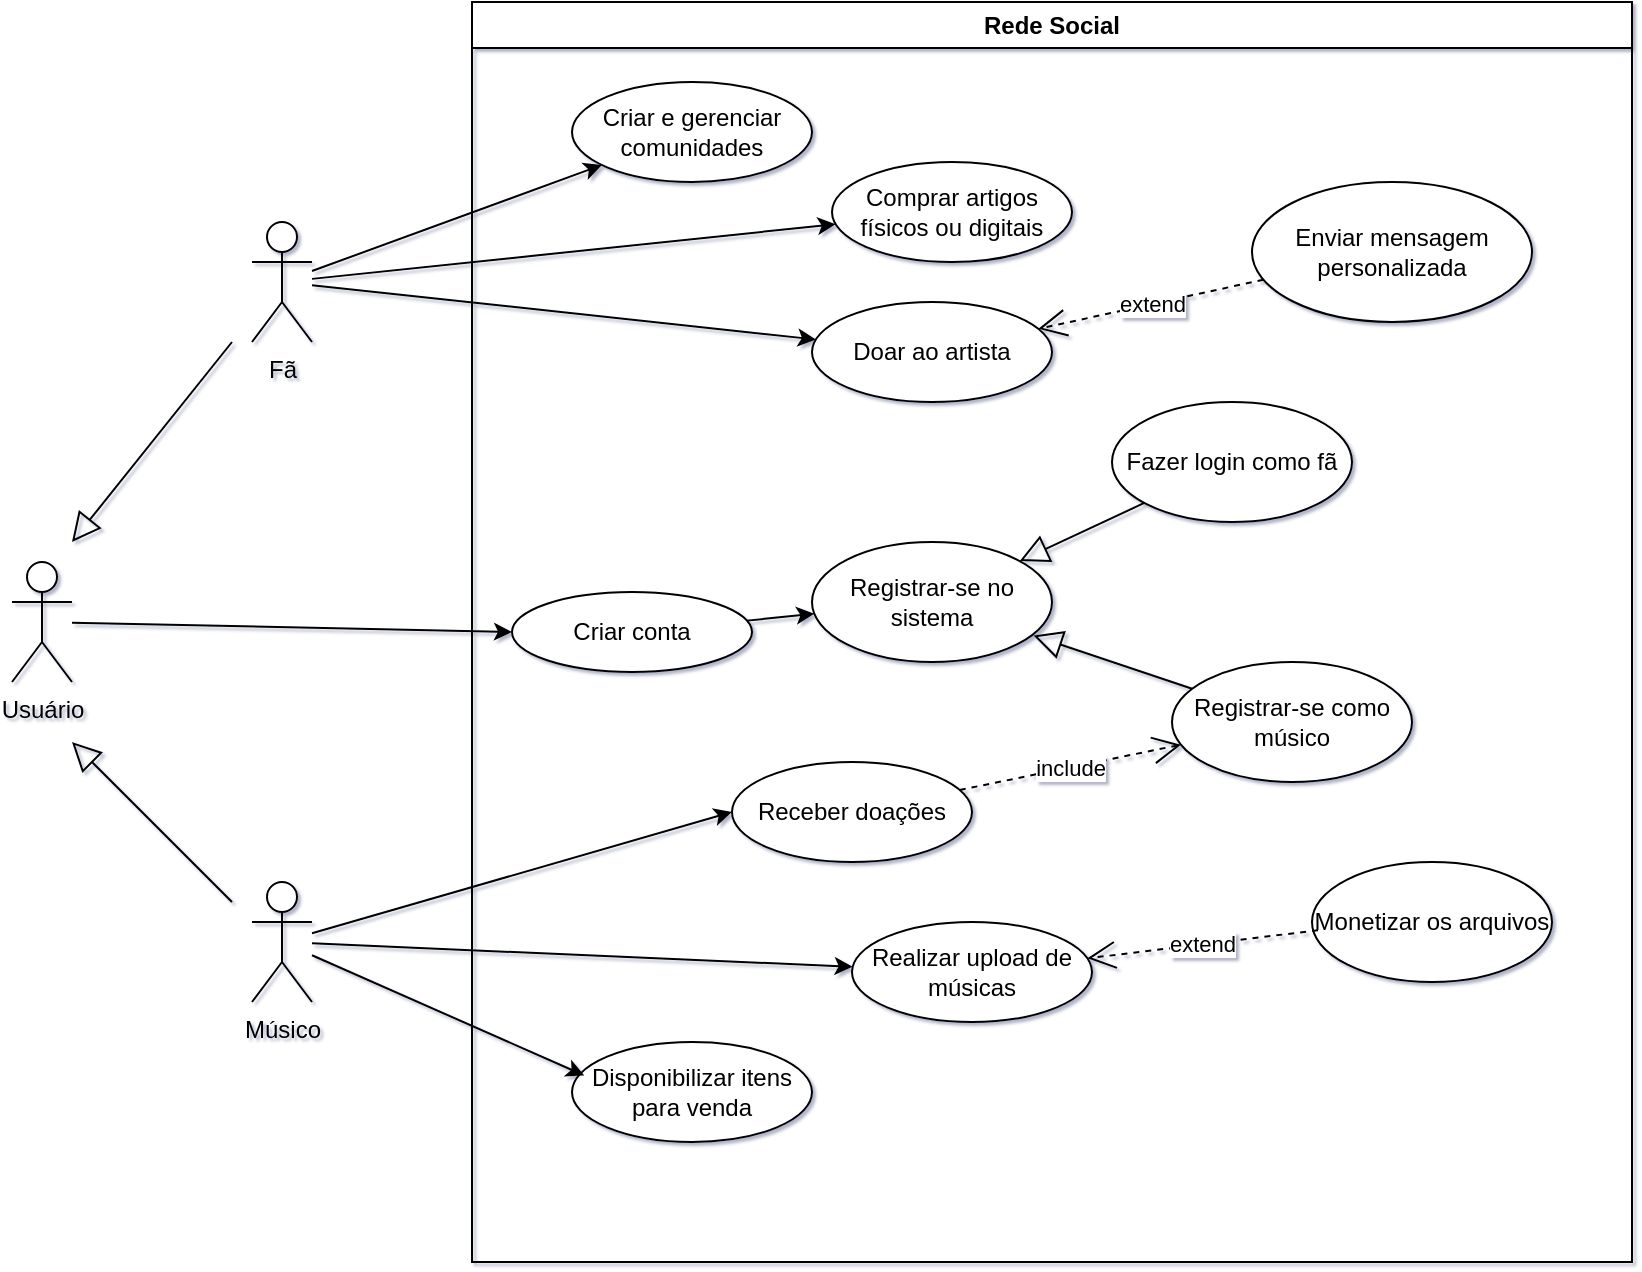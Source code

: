 <mxfile version="28.2.7">
  <diagram name="Página-1" id="RkVA979FMhNu5bHthL22">
    <mxGraphModel dx="2066" dy="1111" grid="1" gridSize="10" guides="1" tooltips="1" connect="1" arrows="1" fold="1" page="1" pageScale="1" pageWidth="1600" pageHeight="900" background="none" math="0" shadow="1" adaptiveColors="none">
      <root>
        <mxCell id="0" />
        <mxCell id="1" parent="0" />
        <mxCell id="tyP5kD89RwJ5L9fH8OmX-1" value="Rede Social" style="swimlane;whiteSpace=wrap;html=1;labelBackgroundColor=none;rounded=0;" vertex="1" parent="1">
          <mxGeometry x="300" y="90" width="580" height="630" as="geometry" />
        </mxCell>
        <mxCell id="tyP5kD89RwJ5L9fH8OmX-8" value="Criar conta" style="ellipse;whiteSpace=wrap;html=1;" vertex="1" parent="tyP5kD89RwJ5L9fH8OmX-1">
          <mxGeometry x="20" y="295" width="120" height="40" as="geometry" />
        </mxCell>
        <mxCell id="tyP5kD89RwJ5L9fH8OmX-9" value="Criar e gerenciar comunidades" style="ellipse;whiteSpace=wrap;html=1;" vertex="1" parent="tyP5kD89RwJ5L9fH8OmX-1">
          <mxGeometry x="50" y="40" width="120" height="50" as="geometry" />
        </mxCell>
        <mxCell id="tyP5kD89RwJ5L9fH8OmX-10" value="Comprar artigos físicos ou digitais" style="ellipse;whiteSpace=wrap;html=1;" vertex="1" parent="tyP5kD89RwJ5L9fH8OmX-1">
          <mxGeometry x="180" y="80" width="120" height="50" as="geometry" />
        </mxCell>
        <mxCell id="tyP5kD89RwJ5L9fH8OmX-11" value="Doar ao artista" style="ellipse;whiteSpace=wrap;html=1;" vertex="1" parent="tyP5kD89RwJ5L9fH8OmX-1">
          <mxGeometry x="170" y="150" width="120" height="50" as="geometry" />
        </mxCell>
        <mxCell id="tyP5kD89RwJ5L9fH8OmX-12" value="Realizar upload de músicas" style="ellipse;whiteSpace=wrap;html=1;" vertex="1" parent="tyP5kD89RwJ5L9fH8OmX-1">
          <mxGeometry x="190" y="460" width="120" height="50" as="geometry" />
        </mxCell>
        <mxCell id="tyP5kD89RwJ5L9fH8OmX-13" value="Receber doações" style="ellipse;whiteSpace=wrap;html=1;" vertex="1" parent="tyP5kD89RwJ5L9fH8OmX-1">
          <mxGeometry x="130" y="380" width="120" height="50" as="geometry" />
        </mxCell>
        <mxCell id="tyP5kD89RwJ5L9fH8OmX-14" value="Disponibilizar itens para venda" style="ellipse;whiteSpace=wrap;html=1;" vertex="1" parent="tyP5kD89RwJ5L9fH8OmX-1">
          <mxGeometry x="50" y="520" width="120" height="50" as="geometry" />
        </mxCell>
        <mxCell id="tyP5kD89RwJ5L9fH8OmX-23" value="Registrar-se no sistema" style="ellipse;whiteSpace=wrap;html=1;" vertex="1" parent="tyP5kD89RwJ5L9fH8OmX-1">
          <mxGeometry x="170" y="270" width="120" height="60" as="geometry" />
        </mxCell>
        <mxCell id="tyP5kD89RwJ5L9fH8OmX-24" value="" style="endArrow=classic;html=1;" edge="1" parent="tyP5kD89RwJ5L9fH8OmX-1" source="tyP5kD89RwJ5L9fH8OmX-8" target="tyP5kD89RwJ5L9fH8OmX-23">
          <mxGeometry width="50" height="50" relative="1" as="geometry">
            <mxPoint x="220" y="340" as="sourcePoint" />
            <mxPoint x="270" y="290" as="targetPoint" />
          </mxGeometry>
        </mxCell>
        <mxCell id="tyP5kD89RwJ5L9fH8OmX-25" value="Registrar-se como músico" style="ellipse;whiteSpace=wrap;html=1;" vertex="1" parent="tyP5kD89RwJ5L9fH8OmX-1">
          <mxGeometry x="350" y="330" width="120" height="60" as="geometry" />
        </mxCell>
        <mxCell id="tyP5kD89RwJ5L9fH8OmX-26" value="Fazer login como fã" style="ellipse;whiteSpace=wrap;html=1;" vertex="1" parent="tyP5kD89RwJ5L9fH8OmX-1">
          <mxGeometry x="320" y="200" width="120" height="60" as="geometry" />
        </mxCell>
        <mxCell id="tyP5kD89RwJ5L9fH8OmX-35" value="Enviar mensagem personalizada" style="ellipse;whiteSpace=wrap;html=1;" vertex="1" parent="tyP5kD89RwJ5L9fH8OmX-1">
          <mxGeometry x="390" y="90" width="140" height="70" as="geometry" />
        </mxCell>
        <mxCell id="tyP5kD89RwJ5L9fH8OmX-38" value="include" style="endArrow=open;endSize=12;dashed=1;html=1;" edge="1" parent="tyP5kD89RwJ5L9fH8OmX-1" source="tyP5kD89RwJ5L9fH8OmX-13" target="tyP5kD89RwJ5L9fH8OmX-25">
          <mxGeometry width="160" relative="1" as="geometry">
            <mxPoint x="170" y="320" as="sourcePoint" />
            <mxPoint x="330" y="320" as="targetPoint" />
          </mxGeometry>
        </mxCell>
        <mxCell id="tyP5kD89RwJ5L9fH8OmX-39" value="extend" style="endArrow=open;endSize=12;dashed=1;html=1;" edge="1" parent="tyP5kD89RwJ5L9fH8OmX-1" source="tyP5kD89RwJ5L9fH8OmX-35" target="tyP5kD89RwJ5L9fH8OmX-11">
          <mxGeometry width="160" relative="1" as="geometry">
            <mxPoint x="315" y="160" as="sourcePoint" />
            <mxPoint x="425" y="137" as="targetPoint" />
          </mxGeometry>
        </mxCell>
        <mxCell id="tyP5kD89RwJ5L9fH8OmX-40" value="" style="endArrow=block;endFill=0;endSize=12;html=1;" edge="1" parent="tyP5kD89RwJ5L9fH8OmX-1" source="tyP5kD89RwJ5L9fH8OmX-26" target="tyP5kD89RwJ5L9fH8OmX-23">
          <mxGeometry width="160" relative="1" as="geometry">
            <mxPoint x="470" y="260" as="sourcePoint" />
            <mxPoint x="630" y="260" as="targetPoint" />
          </mxGeometry>
        </mxCell>
        <mxCell id="tyP5kD89RwJ5L9fH8OmX-41" value="" style="endArrow=block;endFill=0;endSize=12;html=1;entryX=0.923;entryY=0.779;entryDx=0;entryDy=0;entryPerimeter=0;" edge="1" parent="tyP5kD89RwJ5L9fH8OmX-1" source="tyP5kD89RwJ5L9fH8OmX-25" target="tyP5kD89RwJ5L9fH8OmX-23">
          <mxGeometry width="160" relative="1" as="geometry">
            <mxPoint x="346" y="260" as="sourcePoint" />
            <mxPoint x="284" y="290" as="targetPoint" />
          </mxGeometry>
        </mxCell>
        <mxCell id="tyP5kD89RwJ5L9fH8OmX-42" value="Monetizar os arquivos" style="ellipse;whiteSpace=wrap;html=1;" vertex="1" parent="tyP5kD89RwJ5L9fH8OmX-1">
          <mxGeometry x="420" y="430" width="120" height="60" as="geometry" />
        </mxCell>
        <mxCell id="tyP5kD89RwJ5L9fH8OmX-43" value="extend" style="endArrow=open;endSize=12;dashed=1;html=1;exitX=0.025;exitY=0.569;exitDx=0;exitDy=0;exitPerimeter=0;" edge="1" parent="tyP5kD89RwJ5L9fH8OmX-1" source="tyP5kD89RwJ5L9fH8OmX-42" target="tyP5kD89RwJ5L9fH8OmX-12">
          <mxGeometry width="160" relative="1" as="geometry">
            <mxPoint x="403" y="466" as="sourcePoint" />
            <mxPoint x="290" y="490" as="targetPoint" />
          </mxGeometry>
        </mxCell>
        <mxCell id="tyP5kD89RwJ5L9fH8OmX-2" value="Usuário" style="shape=umlActor;verticalLabelPosition=bottom;verticalAlign=top;html=1;outlineConnect=0;labelBackgroundColor=none;rounded=0;" vertex="1" parent="1">
          <mxGeometry x="70" y="370" width="30" height="60" as="geometry" />
        </mxCell>
        <mxCell id="tyP5kD89RwJ5L9fH8OmX-3" value="Fã" style="shape=umlActor;verticalLabelPosition=bottom;verticalAlign=top;html=1;outlineConnect=0;labelBackgroundColor=none;rounded=0;" vertex="1" parent="1">
          <mxGeometry x="190" y="200" width="30" height="60" as="geometry" />
        </mxCell>
        <mxCell id="tyP5kD89RwJ5L9fH8OmX-4" value="Músico" style="shape=umlActor;verticalLabelPosition=bottom;verticalAlign=top;html=1;outlineConnect=0;labelBackgroundColor=none;rounded=0;" vertex="1" parent="1">
          <mxGeometry x="190" y="530" width="30" height="60" as="geometry" />
        </mxCell>
        <mxCell id="tyP5kD89RwJ5L9fH8OmX-7" value="" style="endArrow=classic;html=1;entryX=0;entryY=0.5;entryDx=0;entryDy=0;" edge="1" parent="1" source="tyP5kD89RwJ5L9fH8OmX-2" target="tyP5kD89RwJ5L9fH8OmX-8">
          <mxGeometry width="50" height="50" relative="1" as="geometry">
            <mxPoint x="120" y="404.71" as="sourcePoint" />
            <mxPoint x="300" y="405" as="targetPoint" />
          </mxGeometry>
        </mxCell>
        <mxCell id="tyP5kD89RwJ5L9fH8OmX-15" value="" style="endArrow=classic;html=1;entryX=0;entryY=0.5;entryDx=0;entryDy=0;" edge="1" parent="1" source="tyP5kD89RwJ5L9fH8OmX-4" target="tyP5kD89RwJ5L9fH8OmX-13">
          <mxGeometry width="50" height="50" relative="1" as="geometry">
            <mxPoint x="270" y="550" as="sourcePoint" />
            <mxPoint x="320" y="500" as="targetPoint" />
          </mxGeometry>
        </mxCell>
        <mxCell id="tyP5kD89RwJ5L9fH8OmX-17" value="" style="endArrow=classic;html=1;" edge="1" parent="1" source="tyP5kD89RwJ5L9fH8OmX-4" target="tyP5kD89RwJ5L9fH8OmX-12">
          <mxGeometry width="50" height="50" relative="1" as="geometry">
            <mxPoint x="240" y="565" as="sourcePoint" />
            <mxPoint x="440" y="505" as="targetPoint" />
          </mxGeometry>
        </mxCell>
        <mxCell id="tyP5kD89RwJ5L9fH8OmX-18" value="" style="endArrow=classic;html=1;entryX=0.051;entryY=0.334;entryDx=0;entryDy=0;entryPerimeter=0;" edge="1" parent="1" source="tyP5kD89RwJ5L9fH8OmX-4" target="tyP5kD89RwJ5L9fH8OmX-14">
          <mxGeometry width="50" height="50" relative="1" as="geometry">
            <mxPoint x="250" y="575" as="sourcePoint" />
            <mxPoint x="500" y="583" as="targetPoint" />
          </mxGeometry>
        </mxCell>
        <mxCell id="tyP5kD89RwJ5L9fH8OmX-20" value="" style="endArrow=classic;html=1;" edge="1" parent="1" source="tyP5kD89RwJ5L9fH8OmX-3" target="tyP5kD89RwJ5L9fH8OmX-9">
          <mxGeometry width="50" height="50" relative="1" as="geometry">
            <mxPoint x="250" y="220" as="sourcePoint" />
            <mxPoint x="300" y="170" as="targetPoint" />
          </mxGeometry>
        </mxCell>
        <mxCell id="tyP5kD89RwJ5L9fH8OmX-21" value="" style="endArrow=classic;html=1;" edge="1" parent="1" source="tyP5kD89RwJ5L9fH8OmX-3" target="tyP5kD89RwJ5L9fH8OmX-10">
          <mxGeometry width="50" height="50" relative="1" as="geometry">
            <mxPoint x="240" y="234" as="sourcePoint" />
            <mxPoint x="376" y="182" as="targetPoint" />
          </mxGeometry>
        </mxCell>
        <mxCell id="tyP5kD89RwJ5L9fH8OmX-22" value="" style="endArrow=classic;html=1;" edge="1" parent="1" source="tyP5kD89RwJ5L9fH8OmX-3" target="tyP5kD89RwJ5L9fH8OmX-11">
          <mxGeometry width="50" height="50" relative="1" as="geometry">
            <mxPoint x="240" y="250" as="sourcePoint" />
            <mxPoint x="493" y="212" as="targetPoint" />
          </mxGeometry>
        </mxCell>
        <mxCell id="tyP5kD89RwJ5L9fH8OmX-32" value="" style="endArrow=block;endFill=0;endSize=12;html=1;" edge="1" parent="1">
          <mxGeometry width="160" relative="1" as="geometry">
            <mxPoint x="180" y="260" as="sourcePoint" />
            <mxPoint x="100" y="360" as="targetPoint" />
          </mxGeometry>
        </mxCell>
        <mxCell id="tyP5kD89RwJ5L9fH8OmX-33" value="" style="endArrow=block;endFill=0;endSize=12;html=1;" edge="1" parent="1">
          <mxGeometry width="160" relative="1" as="geometry">
            <mxPoint x="180" y="540" as="sourcePoint" />
            <mxPoint x="100" y="460" as="targetPoint" />
          </mxGeometry>
        </mxCell>
      </root>
    </mxGraphModel>
  </diagram>
</mxfile>
